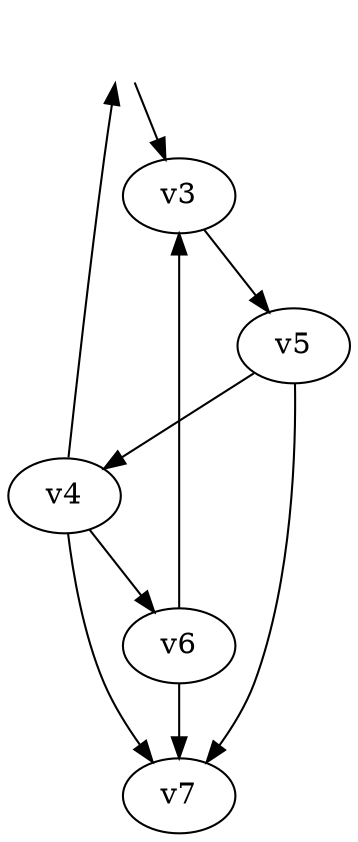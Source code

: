 digraph ltd_topology_f_0 {
graph [
    overall_factor=1;
    multiplicity_factor=1;
]
edge [
    pdg=1000
]
ext [style=invis]
ext -> v3 [name=p1, mom=p1];
v4 -> ext [name=p2, mom=p2];
v3 -> v5 [name=q1];
v5 -> v4 [name=q2];
v4 -> v6 [name=q3, lmb_index=0];
v6 -> v3 [name=q4];
v5 -> v7 [name=q5];
v4 -> v7 [name=q6, lmb_index=1];
v6 -> v7 [name=q7, lmb_index=2];
}

digraph ltd_topology_f_1 {
graph [
    overall_factor=-1;
    multiplicity_factor=1;
]
edge [
    pdg=1000
]
ext [style=invis]
ext -> v3 [name=p1, mom=p1];
v4 -> ext [name=p2, mom=p2];
v3 -> v5 [name=q1];
v5 -> v4 [name=q2];
v4 -> v6 [name=q3, lmb_index=0];
v6 -> v3 [name=q4];
v5 -> v7 [name=q5];
v4 -> v7 [name=q6, lmb_index=1];
v6 -> v7 [name=q7, lmb_index=2];
}
